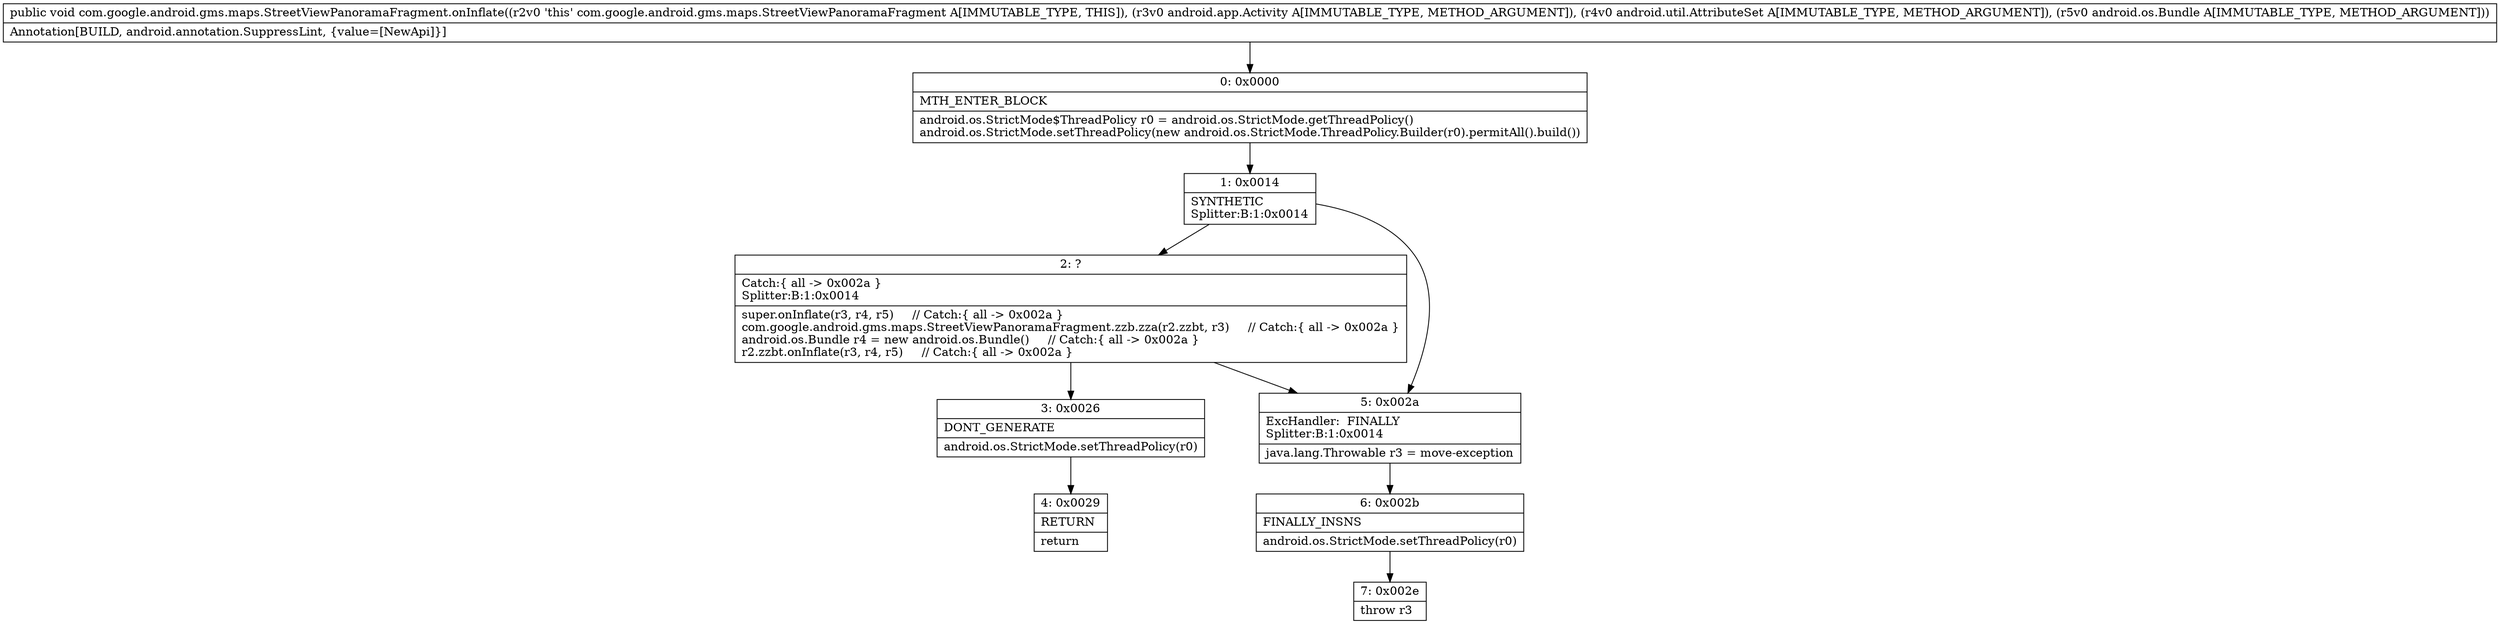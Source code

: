 digraph "CFG forcom.google.android.gms.maps.StreetViewPanoramaFragment.onInflate(Landroid\/app\/Activity;Landroid\/util\/AttributeSet;Landroid\/os\/Bundle;)V" {
Node_0 [shape=record,label="{0\:\ 0x0000|MTH_ENTER_BLOCK\l|android.os.StrictMode$ThreadPolicy r0 = android.os.StrictMode.getThreadPolicy()\landroid.os.StrictMode.setThreadPolicy(new android.os.StrictMode.ThreadPolicy.Builder(r0).permitAll().build())\l}"];
Node_1 [shape=record,label="{1\:\ 0x0014|SYNTHETIC\lSplitter:B:1:0x0014\l}"];
Node_2 [shape=record,label="{2\:\ ?|Catch:\{ all \-\> 0x002a \}\lSplitter:B:1:0x0014\l|super.onInflate(r3, r4, r5)     \/\/ Catch:\{ all \-\> 0x002a \}\lcom.google.android.gms.maps.StreetViewPanoramaFragment.zzb.zza(r2.zzbt, r3)     \/\/ Catch:\{ all \-\> 0x002a \}\landroid.os.Bundle r4 = new android.os.Bundle()     \/\/ Catch:\{ all \-\> 0x002a \}\lr2.zzbt.onInflate(r3, r4, r5)     \/\/ Catch:\{ all \-\> 0x002a \}\l}"];
Node_3 [shape=record,label="{3\:\ 0x0026|DONT_GENERATE\l|android.os.StrictMode.setThreadPolicy(r0)\l}"];
Node_4 [shape=record,label="{4\:\ 0x0029|RETURN\l|return\l}"];
Node_5 [shape=record,label="{5\:\ 0x002a|ExcHandler:  FINALLY\lSplitter:B:1:0x0014\l|java.lang.Throwable r3 = move\-exception\l}"];
Node_6 [shape=record,label="{6\:\ 0x002b|FINALLY_INSNS\l|android.os.StrictMode.setThreadPolicy(r0)\l}"];
Node_7 [shape=record,label="{7\:\ 0x002e|throw r3\l}"];
MethodNode[shape=record,label="{public void com.google.android.gms.maps.StreetViewPanoramaFragment.onInflate((r2v0 'this' com.google.android.gms.maps.StreetViewPanoramaFragment A[IMMUTABLE_TYPE, THIS]), (r3v0 android.app.Activity A[IMMUTABLE_TYPE, METHOD_ARGUMENT]), (r4v0 android.util.AttributeSet A[IMMUTABLE_TYPE, METHOD_ARGUMENT]), (r5v0 android.os.Bundle A[IMMUTABLE_TYPE, METHOD_ARGUMENT]))  | Annotation[BUILD, android.annotation.SuppressLint, \{value=[NewApi]\}]\l}"];
MethodNode -> Node_0;
Node_0 -> Node_1;
Node_1 -> Node_2;
Node_1 -> Node_5;
Node_2 -> Node_3;
Node_2 -> Node_5;
Node_3 -> Node_4;
Node_5 -> Node_6;
Node_6 -> Node_7;
}

